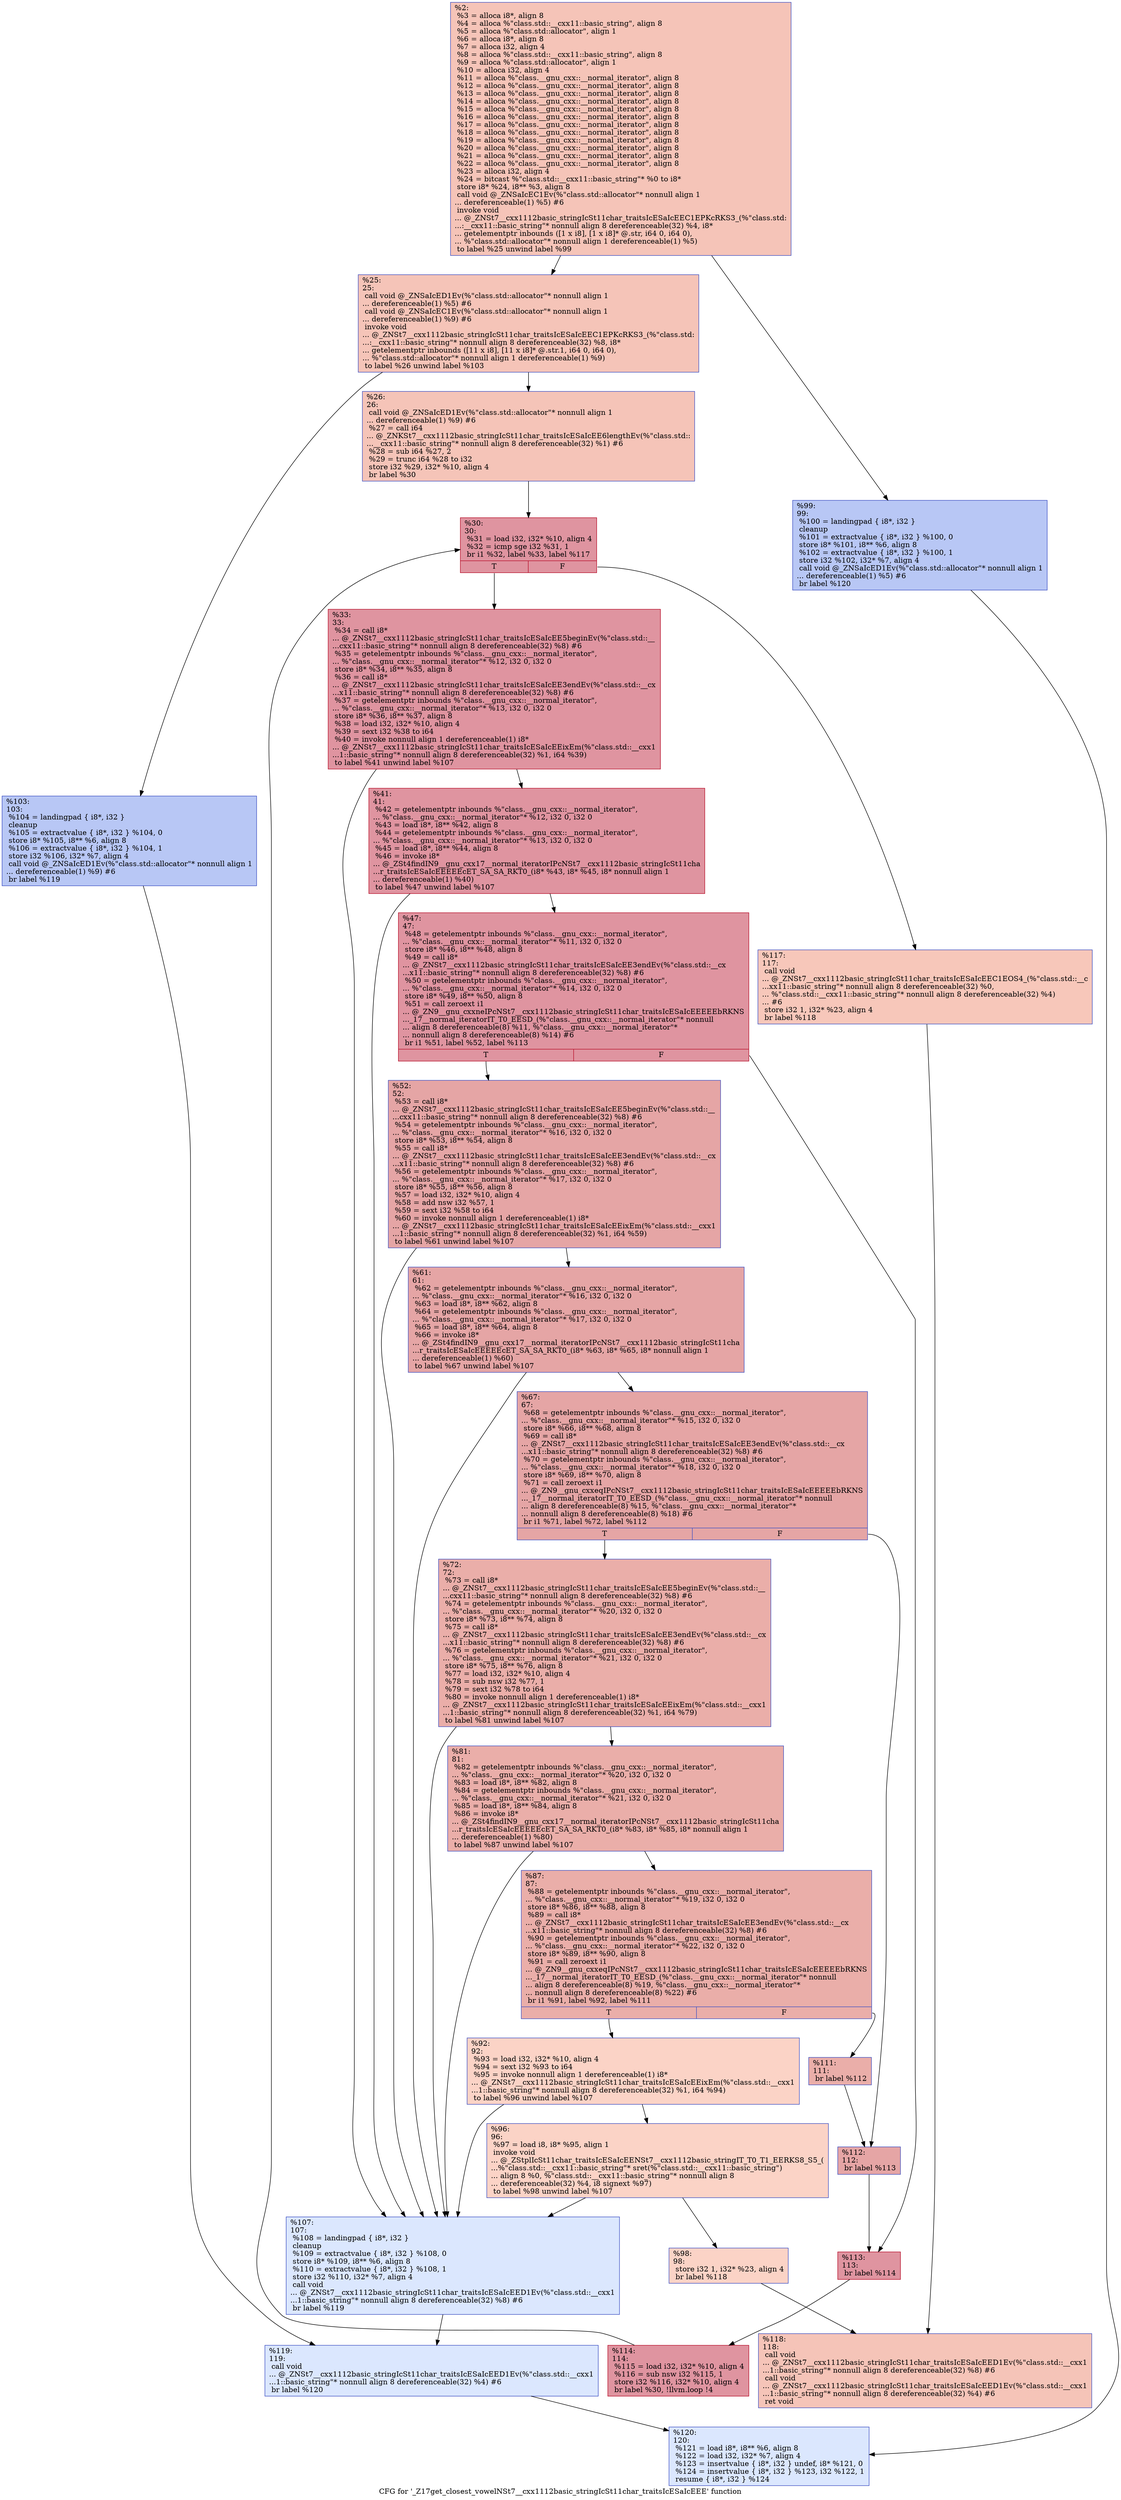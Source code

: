 digraph "CFG for '_Z17get_closest_vowelNSt7__cxx1112basic_stringIcSt11char_traitsIcESaIcEEE' function" {
	label="CFG for '_Z17get_closest_vowelNSt7__cxx1112basic_stringIcSt11char_traitsIcESaIcEEE' function";

	Node0x55b9e75193a0 [shape=record,color="#3d50c3ff", style=filled, fillcolor="#e97a5f70",label="{%2:\l  %3 = alloca i8*, align 8\l  %4 = alloca %\"class.std::__cxx11::basic_string\", align 8\l  %5 = alloca %\"class.std::allocator\", align 1\l  %6 = alloca i8*, align 8\l  %7 = alloca i32, align 4\l  %8 = alloca %\"class.std::__cxx11::basic_string\", align 8\l  %9 = alloca %\"class.std::allocator\", align 1\l  %10 = alloca i32, align 4\l  %11 = alloca %\"class.__gnu_cxx::__normal_iterator\", align 8\l  %12 = alloca %\"class.__gnu_cxx::__normal_iterator\", align 8\l  %13 = alloca %\"class.__gnu_cxx::__normal_iterator\", align 8\l  %14 = alloca %\"class.__gnu_cxx::__normal_iterator\", align 8\l  %15 = alloca %\"class.__gnu_cxx::__normal_iterator\", align 8\l  %16 = alloca %\"class.__gnu_cxx::__normal_iterator\", align 8\l  %17 = alloca %\"class.__gnu_cxx::__normal_iterator\", align 8\l  %18 = alloca %\"class.__gnu_cxx::__normal_iterator\", align 8\l  %19 = alloca %\"class.__gnu_cxx::__normal_iterator\", align 8\l  %20 = alloca %\"class.__gnu_cxx::__normal_iterator\", align 8\l  %21 = alloca %\"class.__gnu_cxx::__normal_iterator\", align 8\l  %22 = alloca %\"class.__gnu_cxx::__normal_iterator\", align 8\l  %23 = alloca i32, align 4\l  %24 = bitcast %\"class.std::__cxx11::basic_string\"* %0 to i8*\l  store i8* %24, i8** %3, align 8\l  call void @_ZNSaIcEC1Ev(%\"class.std::allocator\"* nonnull align 1\l... dereferenceable(1) %5) #6\l  invoke void\l... @_ZNSt7__cxx1112basic_stringIcSt11char_traitsIcESaIcEEC1EPKcRKS3_(%\"class.std:\l...:__cxx11::basic_string\"* nonnull align 8 dereferenceable(32) %4, i8*\l... getelementptr inbounds ([1 x i8], [1 x i8]* @.str, i64 0, i64 0),\l... %\"class.std::allocator\"* nonnull align 1 dereferenceable(1) %5)\l          to label %25 unwind label %99\l}"];
	Node0x55b9e75193a0 -> Node0x55b9e751a800;
	Node0x55b9e75193a0 -> Node0x55b9e751a850;
	Node0x55b9e751a800 [shape=record,color="#3d50c3ff", style=filled, fillcolor="#e97a5f70",label="{%25:\l25:                                               \l  call void @_ZNSaIcED1Ev(%\"class.std::allocator\"* nonnull align 1\l... dereferenceable(1) %5) #6\l  call void @_ZNSaIcEC1Ev(%\"class.std::allocator\"* nonnull align 1\l... dereferenceable(1) %9) #6\l  invoke void\l... @_ZNSt7__cxx1112basic_stringIcSt11char_traitsIcESaIcEEC1EPKcRKS3_(%\"class.std:\l...:__cxx11::basic_string\"* nonnull align 8 dereferenceable(32) %8, i8*\l... getelementptr inbounds ([11 x i8], [11 x i8]* @.str.1, i64 0, i64 0),\l... %\"class.std::allocator\"* nonnull align 1 dereferenceable(1) %9)\l          to label %26 unwind label %103\l}"];
	Node0x55b9e751a800 -> Node0x55b9e751af90;
	Node0x55b9e751a800 -> Node0x55b9e751afe0;
	Node0x55b9e751af90 [shape=record,color="#3d50c3ff", style=filled, fillcolor="#e97a5f70",label="{%26:\l26:                                               \l  call void @_ZNSaIcED1Ev(%\"class.std::allocator\"* nonnull align 1\l... dereferenceable(1) %9) #6\l  %27 = call i64\l... @_ZNKSt7__cxx1112basic_stringIcSt11char_traitsIcESaIcEE6lengthEv(%\"class.std::\l...__cxx11::basic_string\"* nonnull align 8 dereferenceable(32) %1) #6\l  %28 = sub i64 %27, 2\l  %29 = trunc i64 %28 to i32\l  store i32 %29, i32* %10, align 4\l  br label %30\l}"];
	Node0x55b9e751af90 -> Node0x55b9e751b2d0;
	Node0x55b9e751b2d0 [shape=record,color="#b70d28ff", style=filled, fillcolor="#b70d2870",label="{%30:\l30:                                               \l  %31 = load i32, i32* %10, align 4\l  %32 = icmp sge i32 %31, 1\l  br i1 %32, label %33, label %117\l|{<s0>T|<s1>F}}"];
	Node0x55b9e751b2d0:s0 -> Node0x55b9e751bab0;
	Node0x55b9e751b2d0:s1 -> Node0x55b9e751bb00;
	Node0x55b9e751bab0 [shape=record,color="#b70d28ff", style=filled, fillcolor="#b70d2870",label="{%33:\l33:                                               \l  %34 = call i8*\l... @_ZNSt7__cxx1112basic_stringIcSt11char_traitsIcESaIcEE5beginEv(%\"class.std::__\l...cxx11::basic_string\"* nonnull align 8 dereferenceable(32) %8) #6\l  %35 = getelementptr inbounds %\"class.__gnu_cxx::__normal_iterator\",\l... %\"class.__gnu_cxx::__normal_iterator\"* %12, i32 0, i32 0\l  store i8* %34, i8** %35, align 8\l  %36 = call i8*\l... @_ZNSt7__cxx1112basic_stringIcSt11char_traitsIcESaIcEE3endEv(%\"class.std::__cx\l...x11::basic_string\"* nonnull align 8 dereferenceable(32) %8) #6\l  %37 = getelementptr inbounds %\"class.__gnu_cxx::__normal_iterator\",\l... %\"class.__gnu_cxx::__normal_iterator\"* %13, i32 0, i32 0\l  store i8* %36, i8** %37, align 8\l  %38 = load i32, i32* %10, align 4\l  %39 = sext i32 %38 to i64\l  %40 = invoke nonnull align 1 dereferenceable(1) i8*\l... @_ZNSt7__cxx1112basic_stringIcSt11char_traitsIcESaIcEEixEm(%\"class.std::__cxx1\l...1::basic_string\"* nonnull align 8 dereferenceable(32) %1, i64 %39)\l          to label %41 unwind label %107\l}"];
	Node0x55b9e751bab0 -> Node0x55b9e751c480;
	Node0x55b9e751bab0 -> Node0x55b9e751c4d0;
	Node0x55b9e751c480 [shape=record,color="#b70d28ff", style=filled, fillcolor="#b70d2870",label="{%41:\l41:                                               \l  %42 = getelementptr inbounds %\"class.__gnu_cxx::__normal_iterator\",\l... %\"class.__gnu_cxx::__normal_iterator\"* %12, i32 0, i32 0\l  %43 = load i8*, i8** %42, align 8\l  %44 = getelementptr inbounds %\"class.__gnu_cxx::__normal_iterator\",\l... %\"class.__gnu_cxx::__normal_iterator\"* %13, i32 0, i32 0\l  %45 = load i8*, i8** %44, align 8\l  %46 = invoke i8*\l... @_ZSt4findIN9__gnu_cxx17__normal_iteratorIPcNSt7__cxx1112basic_stringIcSt11cha\l...r_traitsIcESaIcEEEEEcET_SA_SA_RKT0_(i8* %43, i8* %45, i8* nonnull align 1\l... dereferenceable(1) %40)\l          to label %47 unwind label %107\l}"];
	Node0x55b9e751c480 -> Node0x55b9e751bc40;
	Node0x55b9e751c480 -> Node0x55b9e751c4d0;
	Node0x55b9e751bc40 [shape=record,color="#b70d28ff", style=filled, fillcolor="#b70d2870",label="{%47:\l47:                                               \l  %48 = getelementptr inbounds %\"class.__gnu_cxx::__normal_iterator\",\l... %\"class.__gnu_cxx::__normal_iterator\"* %11, i32 0, i32 0\l  store i8* %46, i8** %48, align 8\l  %49 = call i8*\l... @_ZNSt7__cxx1112basic_stringIcSt11char_traitsIcESaIcEE3endEv(%\"class.std::__cx\l...x11::basic_string\"* nonnull align 8 dereferenceable(32) %8) #6\l  %50 = getelementptr inbounds %\"class.__gnu_cxx::__normal_iterator\",\l... %\"class.__gnu_cxx::__normal_iterator\"* %14, i32 0, i32 0\l  store i8* %49, i8** %50, align 8\l  %51 = call zeroext i1\l... @_ZN9__gnu_cxxneIPcNSt7__cxx1112basic_stringIcSt11char_traitsIcESaIcEEEEEbRKNS\l..._17__normal_iteratorIT_T0_EESD_(%\"class.__gnu_cxx::__normal_iterator\"* nonnull\l... align 8 dereferenceable(8) %11, %\"class.__gnu_cxx::__normal_iterator\"*\l... nonnull align 8 dereferenceable(8) %14) #6\l  br i1 %51, label %52, label %113\l|{<s0>T|<s1>F}}"];
	Node0x55b9e751bc40:s0 -> Node0x55b9e751d500;
	Node0x55b9e751bc40:s1 -> Node0x55b9e751d590;
	Node0x55b9e751d500 [shape=record,color="#3d50c3ff", style=filled, fillcolor="#c5333470",label="{%52:\l52:                                               \l  %53 = call i8*\l... @_ZNSt7__cxx1112basic_stringIcSt11char_traitsIcESaIcEE5beginEv(%\"class.std::__\l...cxx11::basic_string\"* nonnull align 8 dereferenceable(32) %8) #6\l  %54 = getelementptr inbounds %\"class.__gnu_cxx::__normal_iterator\",\l... %\"class.__gnu_cxx::__normal_iterator\"* %16, i32 0, i32 0\l  store i8* %53, i8** %54, align 8\l  %55 = call i8*\l... @_ZNSt7__cxx1112basic_stringIcSt11char_traitsIcESaIcEE3endEv(%\"class.std::__cx\l...x11::basic_string\"* nonnull align 8 dereferenceable(32) %8) #6\l  %56 = getelementptr inbounds %\"class.__gnu_cxx::__normal_iterator\",\l... %\"class.__gnu_cxx::__normal_iterator\"* %17, i32 0, i32 0\l  store i8* %55, i8** %56, align 8\l  %57 = load i32, i32* %10, align 4\l  %58 = add nsw i32 %57, 1\l  %59 = sext i32 %58 to i64\l  %60 = invoke nonnull align 1 dereferenceable(1) i8*\l... @_ZNSt7__cxx1112basic_stringIcSt11char_traitsIcESaIcEEixEm(%\"class.std::__cxx1\l...1::basic_string\"* nonnull align 8 dereferenceable(32) %1, i64 %59)\l          to label %61 unwind label %107\l}"];
	Node0x55b9e751d500 -> Node0x55b9e751dd30;
	Node0x55b9e751d500 -> Node0x55b9e751c4d0;
	Node0x55b9e751dd30 [shape=record,color="#3d50c3ff", style=filled, fillcolor="#c5333470",label="{%61:\l61:                                               \l  %62 = getelementptr inbounds %\"class.__gnu_cxx::__normal_iterator\",\l... %\"class.__gnu_cxx::__normal_iterator\"* %16, i32 0, i32 0\l  %63 = load i8*, i8** %62, align 8\l  %64 = getelementptr inbounds %\"class.__gnu_cxx::__normal_iterator\",\l... %\"class.__gnu_cxx::__normal_iterator\"* %17, i32 0, i32 0\l  %65 = load i8*, i8** %64, align 8\l  %66 = invoke i8*\l... @_ZSt4findIN9__gnu_cxx17__normal_iteratorIPcNSt7__cxx1112basic_stringIcSt11cha\l...r_traitsIcESaIcEEEEEcET_SA_SA_RKT0_(i8* %63, i8* %65, i8* nonnull align 1\l... dereferenceable(1) %60)\l          to label %67 unwind label %107\l}"];
	Node0x55b9e751dd30 -> Node0x55b9e751d6d0;
	Node0x55b9e751dd30 -> Node0x55b9e751c4d0;
	Node0x55b9e751d6d0 [shape=record,color="#3d50c3ff", style=filled, fillcolor="#c5333470",label="{%67:\l67:                                               \l  %68 = getelementptr inbounds %\"class.__gnu_cxx::__normal_iterator\",\l... %\"class.__gnu_cxx::__normal_iterator\"* %15, i32 0, i32 0\l  store i8* %66, i8** %68, align 8\l  %69 = call i8*\l... @_ZNSt7__cxx1112basic_stringIcSt11char_traitsIcESaIcEE3endEv(%\"class.std::__cx\l...x11::basic_string\"* nonnull align 8 dereferenceable(32) %8) #6\l  %70 = getelementptr inbounds %\"class.__gnu_cxx::__normal_iterator\",\l... %\"class.__gnu_cxx::__normal_iterator\"* %18, i32 0, i32 0\l  store i8* %69, i8** %70, align 8\l  %71 = call zeroext i1\l... @_ZN9__gnu_cxxeqIPcNSt7__cxx1112basic_stringIcSt11char_traitsIcESaIcEEEEEbRKNS\l..._17__normal_iteratorIT_T0_EESD_(%\"class.__gnu_cxx::__normal_iterator\"* nonnull\l... align 8 dereferenceable(8) %15, %\"class.__gnu_cxx::__normal_iterator\"*\l... nonnull align 8 dereferenceable(8) %18) #6\l  br i1 %71, label %72, label %112\l|{<s0>T|<s1>F}}"];
	Node0x55b9e751d6d0:s0 -> Node0x55b9e751ed50;
	Node0x55b9e751d6d0:s1 -> Node0x55b9e751eda0;
	Node0x55b9e751ed50 [shape=record,color="#3d50c3ff", style=filled, fillcolor="#d0473d70",label="{%72:\l72:                                               \l  %73 = call i8*\l... @_ZNSt7__cxx1112basic_stringIcSt11char_traitsIcESaIcEE5beginEv(%\"class.std::__\l...cxx11::basic_string\"* nonnull align 8 dereferenceable(32) %8) #6\l  %74 = getelementptr inbounds %\"class.__gnu_cxx::__normal_iterator\",\l... %\"class.__gnu_cxx::__normal_iterator\"* %20, i32 0, i32 0\l  store i8* %73, i8** %74, align 8\l  %75 = call i8*\l... @_ZNSt7__cxx1112basic_stringIcSt11char_traitsIcESaIcEE3endEv(%\"class.std::__cx\l...x11::basic_string\"* nonnull align 8 dereferenceable(32) %8) #6\l  %76 = getelementptr inbounds %\"class.__gnu_cxx::__normal_iterator\",\l... %\"class.__gnu_cxx::__normal_iterator\"* %21, i32 0, i32 0\l  store i8* %75, i8** %76, align 8\l  %77 = load i32, i32* %10, align 4\l  %78 = sub nsw i32 %77, 1\l  %79 = sext i32 %78 to i64\l  %80 = invoke nonnull align 1 dereferenceable(1) i8*\l... @_ZNSt7__cxx1112basic_stringIcSt11char_traitsIcESaIcEEixEm(%\"class.std::__cxx1\l...1::basic_string\"* nonnull align 8 dereferenceable(32) %1, i64 %79)\l          to label %81 unwind label %107\l}"];
	Node0x55b9e751ed50 -> Node0x55b9e751f540;
	Node0x55b9e751ed50 -> Node0x55b9e751c4d0;
	Node0x55b9e751f540 [shape=record,color="#3d50c3ff", style=filled, fillcolor="#d0473d70",label="{%81:\l81:                                               \l  %82 = getelementptr inbounds %\"class.__gnu_cxx::__normal_iterator\",\l... %\"class.__gnu_cxx::__normal_iterator\"* %20, i32 0, i32 0\l  %83 = load i8*, i8** %82, align 8\l  %84 = getelementptr inbounds %\"class.__gnu_cxx::__normal_iterator\",\l... %\"class.__gnu_cxx::__normal_iterator\"* %21, i32 0, i32 0\l  %85 = load i8*, i8** %84, align 8\l  %86 = invoke i8*\l... @_ZSt4findIN9__gnu_cxx17__normal_iteratorIPcNSt7__cxx1112basic_stringIcSt11cha\l...r_traitsIcESaIcEEEEEcET_SA_SA_RKT0_(i8* %83, i8* %85, i8* nonnull align 1\l... dereferenceable(1) %80)\l          to label %87 unwind label %107\l}"];
	Node0x55b9e751f540 -> Node0x55b9e751eee0;
	Node0x55b9e751f540 -> Node0x55b9e751c4d0;
	Node0x55b9e751eee0 [shape=record,color="#3d50c3ff", style=filled, fillcolor="#d0473d70",label="{%87:\l87:                                               \l  %88 = getelementptr inbounds %\"class.__gnu_cxx::__normal_iterator\",\l... %\"class.__gnu_cxx::__normal_iterator\"* %19, i32 0, i32 0\l  store i8* %86, i8** %88, align 8\l  %89 = call i8*\l... @_ZNSt7__cxx1112basic_stringIcSt11char_traitsIcESaIcEE3endEv(%\"class.std::__cx\l...x11::basic_string\"* nonnull align 8 dereferenceable(32) %8) #6\l  %90 = getelementptr inbounds %\"class.__gnu_cxx::__normal_iterator\",\l... %\"class.__gnu_cxx::__normal_iterator\"* %22, i32 0, i32 0\l  store i8* %89, i8** %90, align 8\l  %91 = call zeroext i1\l... @_ZN9__gnu_cxxeqIPcNSt7__cxx1112basic_stringIcSt11char_traitsIcESaIcEEEEEbRKNS\l..._17__normal_iteratorIT_T0_EESD_(%\"class.__gnu_cxx::__normal_iterator\"* nonnull\l... align 8 dereferenceable(8) %19, %\"class.__gnu_cxx::__normal_iterator\"*\l... nonnull align 8 dereferenceable(8) %22) #6\l  br i1 %91, label %92, label %111\l|{<s0>T|<s1>F}}"];
	Node0x55b9e751eee0:s0 -> Node0x55b9e7520060;
	Node0x55b9e751eee0:s1 -> Node0x55b9e75200b0;
	Node0x55b9e7520060 [shape=record,color="#3d50c3ff", style=filled, fillcolor="#f59c7d70",label="{%92:\l92:                                               \l  %93 = load i32, i32* %10, align 4\l  %94 = sext i32 %93 to i64\l  %95 = invoke nonnull align 1 dereferenceable(1) i8*\l... @_ZNSt7__cxx1112basic_stringIcSt11char_traitsIcESaIcEEixEm(%\"class.std::__cxx1\l...1::basic_string\"* nonnull align 8 dereferenceable(32) %1, i64 %94)\l          to label %96 unwind label %107\l}"];
	Node0x55b9e7520060 -> Node0x55b9e7520320;
	Node0x55b9e7520060 -> Node0x55b9e751c4d0;
	Node0x55b9e7520320 [shape=record,color="#3d50c3ff", style=filled, fillcolor="#f59c7d70",label="{%96:\l96:                                               \l  %97 = load i8, i8* %95, align 1\l  invoke void\l... @_ZStplIcSt11char_traitsIcESaIcEENSt7__cxx1112basic_stringIT_T0_T1_EERKS8_S5_(\l...%\"class.std::__cxx11::basic_string\"* sret(%\"class.std::__cxx11::basic_string\")\l... align 8 %0, %\"class.std::__cxx11::basic_string\"* nonnull align 8\l... dereferenceable(32) %4, i8 signext %97)\l          to label %98 unwind label %107\l}"];
	Node0x55b9e7520320 -> Node0x55b9e7520590;
	Node0x55b9e7520320 -> Node0x55b9e751c4d0;
	Node0x55b9e7520590 [shape=record,color="#3d50c3ff", style=filled, fillcolor="#f59c7d70",label="{%98:\l98:                                               \l  store i32 1, i32* %23, align 4\l  br label %118\l}"];
	Node0x55b9e7520590 -> Node0x55b9e7520970;
	Node0x55b9e751a850 [shape=record,color="#3d50c3ff", style=filled, fillcolor="#5f7fe870",label="{%99:\l99:                                               \l  %100 = landingpad \{ i8*, i32 \}\l          cleanup\l  %101 = extractvalue \{ i8*, i32 \} %100, 0\l  store i8* %101, i8** %6, align 8\l  %102 = extractvalue \{ i8*, i32 \} %100, 1\l  store i32 %102, i32* %7, align 4\l  call void @_ZNSaIcED1Ev(%\"class.std::allocator\"* nonnull align 1\l... dereferenceable(1) %5) #6\l  br label %120\l}"];
	Node0x55b9e751a850 -> Node0x55b9e7520dd0;
	Node0x55b9e751afe0 [shape=record,color="#3d50c3ff", style=filled, fillcolor="#5f7fe870",label="{%103:\l103:                                              \l  %104 = landingpad \{ i8*, i32 \}\l          cleanup\l  %105 = extractvalue \{ i8*, i32 \} %104, 0\l  store i8* %105, i8** %6, align 8\l  %106 = extractvalue \{ i8*, i32 \} %104, 1\l  store i32 %106, i32* %7, align 4\l  call void @_ZNSaIcED1Ev(%\"class.std::allocator\"* nonnull align 1\l... dereferenceable(1) %9) #6\l  br label %119\l}"];
	Node0x55b9e751afe0 -> Node0x55b9e7521250;
	Node0x55b9e751c4d0 [shape=record,color="#3d50c3ff", style=filled, fillcolor="#aec9fc70",label="{%107:\l107:                                              \l  %108 = landingpad \{ i8*, i32 \}\l          cleanup\l  %109 = extractvalue \{ i8*, i32 \} %108, 0\l  store i8* %109, i8** %6, align 8\l  %110 = extractvalue \{ i8*, i32 \} %108, 1\l  store i32 %110, i32* %7, align 4\l  call void\l... @_ZNSt7__cxx1112basic_stringIcSt11char_traitsIcESaIcEED1Ev(%\"class.std::__cxx1\l...1::basic_string\"* nonnull align 8 dereferenceable(32) %8) #6\l  br label %119\l}"];
	Node0x55b9e751c4d0 -> Node0x55b9e7521250;
	Node0x55b9e75200b0 [shape=record,color="#3d50c3ff", style=filled, fillcolor="#d0473d70",label="{%111:\l111:                                              \l  br label %112\l}"];
	Node0x55b9e75200b0 -> Node0x55b9e751eda0;
	Node0x55b9e751eda0 [shape=record,color="#3d50c3ff", style=filled, fillcolor="#c5333470",label="{%112:\l112:                                              \l  br label %113\l}"];
	Node0x55b9e751eda0 -> Node0x55b9e751d590;
	Node0x55b9e751d590 [shape=record,color="#b70d28ff", style=filled, fillcolor="#b70d2870",label="{%113:\l113:                                              \l  br label %114\l}"];
	Node0x55b9e751d590 -> Node0x55b9e75215a0;
	Node0x55b9e75215a0 [shape=record,color="#b70d28ff", style=filled, fillcolor="#b70d2870",label="{%114:\l114:                                              \l  %115 = load i32, i32* %10, align 4\l  %116 = sub nsw i32 %115, 1\l  store i32 %116, i32* %10, align 4\l  br label %30, !llvm.loop !4\l}"];
	Node0x55b9e75215a0 -> Node0x55b9e751b2d0;
	Node0x55b9e751bb00 [shape=record,color="#3d50c3ff", style=filled, fillcolor="#ec7f6370",label="{%117:\l117:                                              \l  call void\l... @_ZNSt7__cxx1112basic_stringIcSt11char_traitsIcESaIcEEC1EOS4_(%\"class.std::__c\l...xx11::basic_string\"* nonnull align 8 dereferenceable(32) %0,\l... %\"class.std::__cxx11::basic_string\"* nonnull align 8 dereferenceable(32) %4)\l... #6\l  store i32 1, i32* %23, align 4\l  br label %118\l}"];
	Node0x55b9e751bb00 -> Node0x55b9e7520970;
	Node0x55b9e7520970 [shape=record,color="#3d50c3ff", style=filled, fillcolor="#e97a5f70",label="{%118:\l118:                                              \l  call void\l... @_ZNSt7__cxx1112basic_stringIcSt11char_traitsIcESaIcEED1Ev(%\"class.std::__cxx1\l...1::basic_string\"* nonnull align 8 dereferenceable(32) %8) #6\l  call void\l... @_ZNSt7__cxx1112basic_stringIcSt11char_traitsIcESaIcEED1Ev(%\"class.std::__cxx1\l...1::basic_string\"* nonnull align 8 dereferenceable(32) %4) #6\l  ret void\l}"];
	Node0x55b9e7521250 [shape=record,color="#3d50c3ff", style=filled, fillcolor="#aec9fc70",label="{%119:\l119:                                              \l  call void\l... @_ZNSt7__cxx1112basic_stringIcSt11char_traitsIcESaIcEED1Ev(%\"class.std::__cxx1\l...1::basic_string\"* nonnull align 8 dereferenceable(32) %4) #6\l  br label %120\l}"];
	Node0x55b9e7521250 -> Node0x55b9e7520dd0;
	Node0x55b9e7520dd0 [shape=record,color="#3d50c3ff", style=filled, fillcolor="#aec9fc70",label="{%120:\l120:                                              \l  %121 = load i8*, i8** %6, align 8\l  %122 = load i32, i32* %7, align 4\l  %123 = insertvalue \{ i8*, i32 \} undef, i8* %121, 0\l  %124 = insertvalue \{ i8*, i32 \} %123, i32 %122, 1\l  resume \{ i8*, i32 \} %124\l}"];
}
